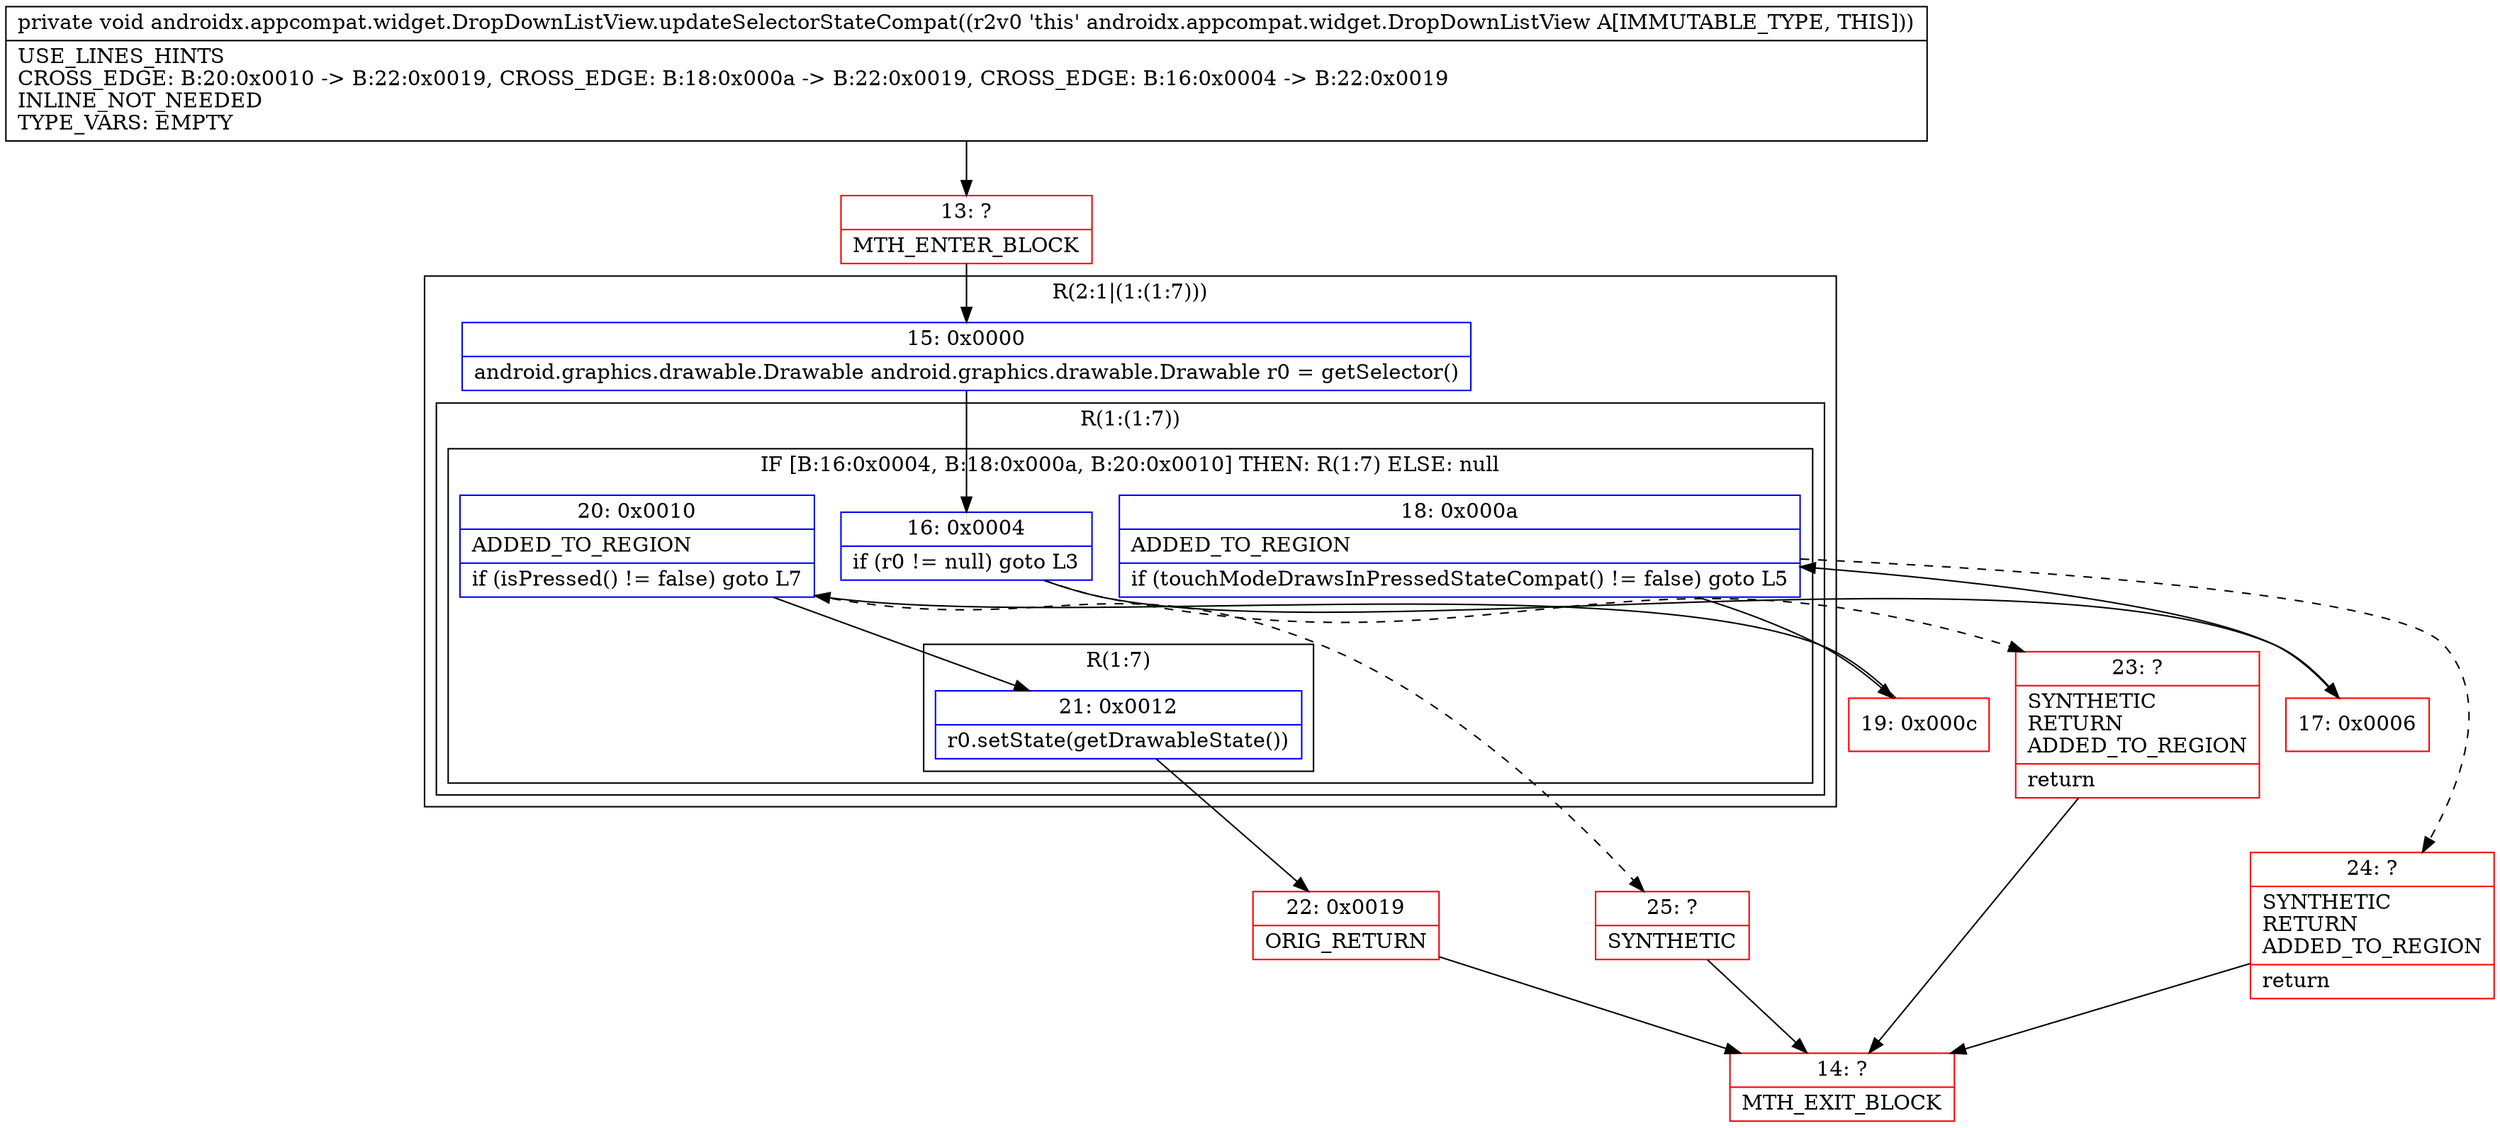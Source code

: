 digraph "CFG forandroidx.appcompat.widget.DropDownListView.updateSelectorStateCompat()V" {
subgraph cluster_Region_314378765 {
label = "R(2:1|(1:(1:7)))";
node [shape=record,color=blue];
Node_15 [shape=record,label="{15\:\ 0x0000|android.graphics.drawable.Drawable android.graphics.drawable.Drawable r0 = getSelector()\l}"];
subgraph cluster_Region_1835599471 {
label = "R(1:(1:7))";
node [shape=record,color=blue];
subgraph cluster_IfRegion_1824281214 {
label = "IF [B:16:0x0004, B:18:0x000a, B:20:0x0010] THEN: R(1:7) ELSE: null";
node [shape=record,color=blue];
Node_16 [shape=record,label="{16\:\ 0x0004|if (r0 != null) goto L3\l}"];
Node_18 [shape=record,label="{18\:\ 0x000a|ADDED_TO_REGION\l|if (touchModeDrawsInPressedStateCompat() != false) goto L5\l}"];
Node_20 [shape=record,label="{20\:\ 0x0010|ADDED_TO_REGION\l|if (isPressed() != false) goto L7\l}"];
subgraph cluster_Region_2105309896 {
label = "R(1:7)";
node [shape=record,color=blue];
Node_21 [shape=record,label="{21\:\ 0x0012|r0.setState(getDrawableState())\l}"];
}
}
}
}
Node_13 [shape=record,color=red,label="{13\:\ ?|MTH_ENTER_BLOCK\l}"];
Node_17 [shape=record,color=red,label="{17\:\ 0x0006}"];
Node_19 [shape=record,color=red,label="{19\:\ 0x000c}"];
Node_22 [shape=record,color=red,label="{22\:\ 0x0019|ORIG_RETURN\l}"];
Node_14 [shape=record,color=red,label="{14\:\ ?|MTH_EXIT_BLOCK\l}"];
Node_25 [shape=record,color=red,label="{25\:\ ?|SYNTHETIC\l}"];
Node_24 [shape=record,color=red,label="{24\:\ ?|SYNTHETIC\lRETURN\lADDED_TO_REGION\l|return\l}"];
Node_23 [shape=record,color=red,label="{23\:\ ?|SYNTHETIC\lRETURN\lADDED_TO_REGION\l|return\l}"];
MethodNode[shape=record,label="{private void androidx.appcompat.widget.DropDownListView.updateSelectorStateCompat((r2v0 'this' androidx.appcompat.widget.DropDownListView A[IMMUTABLE_TYPE, THIS]))  | USE_LINES_HINTS\lCROSS_EDGE: B:20:0x0010 \-\> B:22:0x0019, CROSS_EDGE: B:18:0x000a \-\> B:22:0x0019, CROSS_EDGE: B:16:0x0004 \-\> B:22:0x0019\lINLINE_NOT_NEEDED\lTYPE_VARS: EMPTY\l}"];
MethodNode -> Node_13;Node_15 -> Node_16;
Node_16 -> Node_17;
Node_16 -> Node_23[style=dashed];
Node_18 -> Node_19;
Node_18 -> Node_24[style=dashed];
Node_20 -> Node_21;
Node_20 -> Node_25[style=dashed];
Node_21 -> Node_22;
Node_13 -> Node_15;
Node_17 -> Node_18;
Node_19 -> Node_20;
Node_22 -> Node_14;
Node_25 -> Node_14;
Node_24 -> Node_14;
Node_23 -> Node_14;
}

